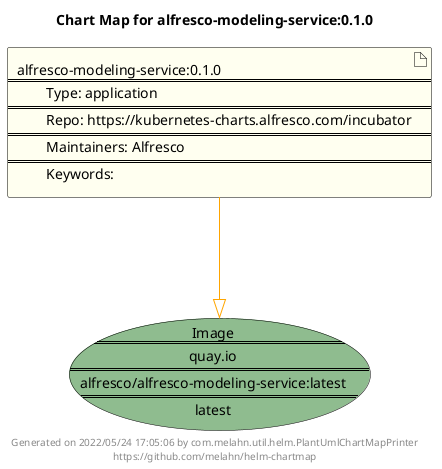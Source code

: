 @startuml
skinparam linetype ortho
skinparam backgroundColor white
skinparam usecaseBorderColor black
skinparam usecaseArrowColor LightSlateGray
skinparam artifactBorderColor black
skinparam artifactArrowColor LightSlateGray

title Chart Map for alfresco-modeling-service:0.1.0

'There is one referenced Helm Chart
artifact "alfresco-modeling-service:0.1.0\n====\n\tType: application\n====\n\tRepo: https://kubernetes-charts.alfresco.com/incubator\n====\n\tMaintainers: Alfresco\n====\n\tKeywords: " as alfresco_modeling_service_0_1_0 #Ivory

'There is one referenced Docker Image
usecase "Image\n====\nquay.io\n====\nalfresco/alfresco-modeling-service:latest\n====\nlatest" as quay_io_alfresco_alfresco_modeling_service_latest #DarkSeaGreen

'Chart Dependencies
alfresco_modeling_service_0_1_0--[#orange]-|>quay_io_alfresco_alfresco_modeling_service_latest

center footer Generated on 2022/05/24 17:05:06 by com.melahn.util.helm.PlantUmlChartMapPrinter\nhttps://github.com/melahn/helm-chartmap
@enduml
